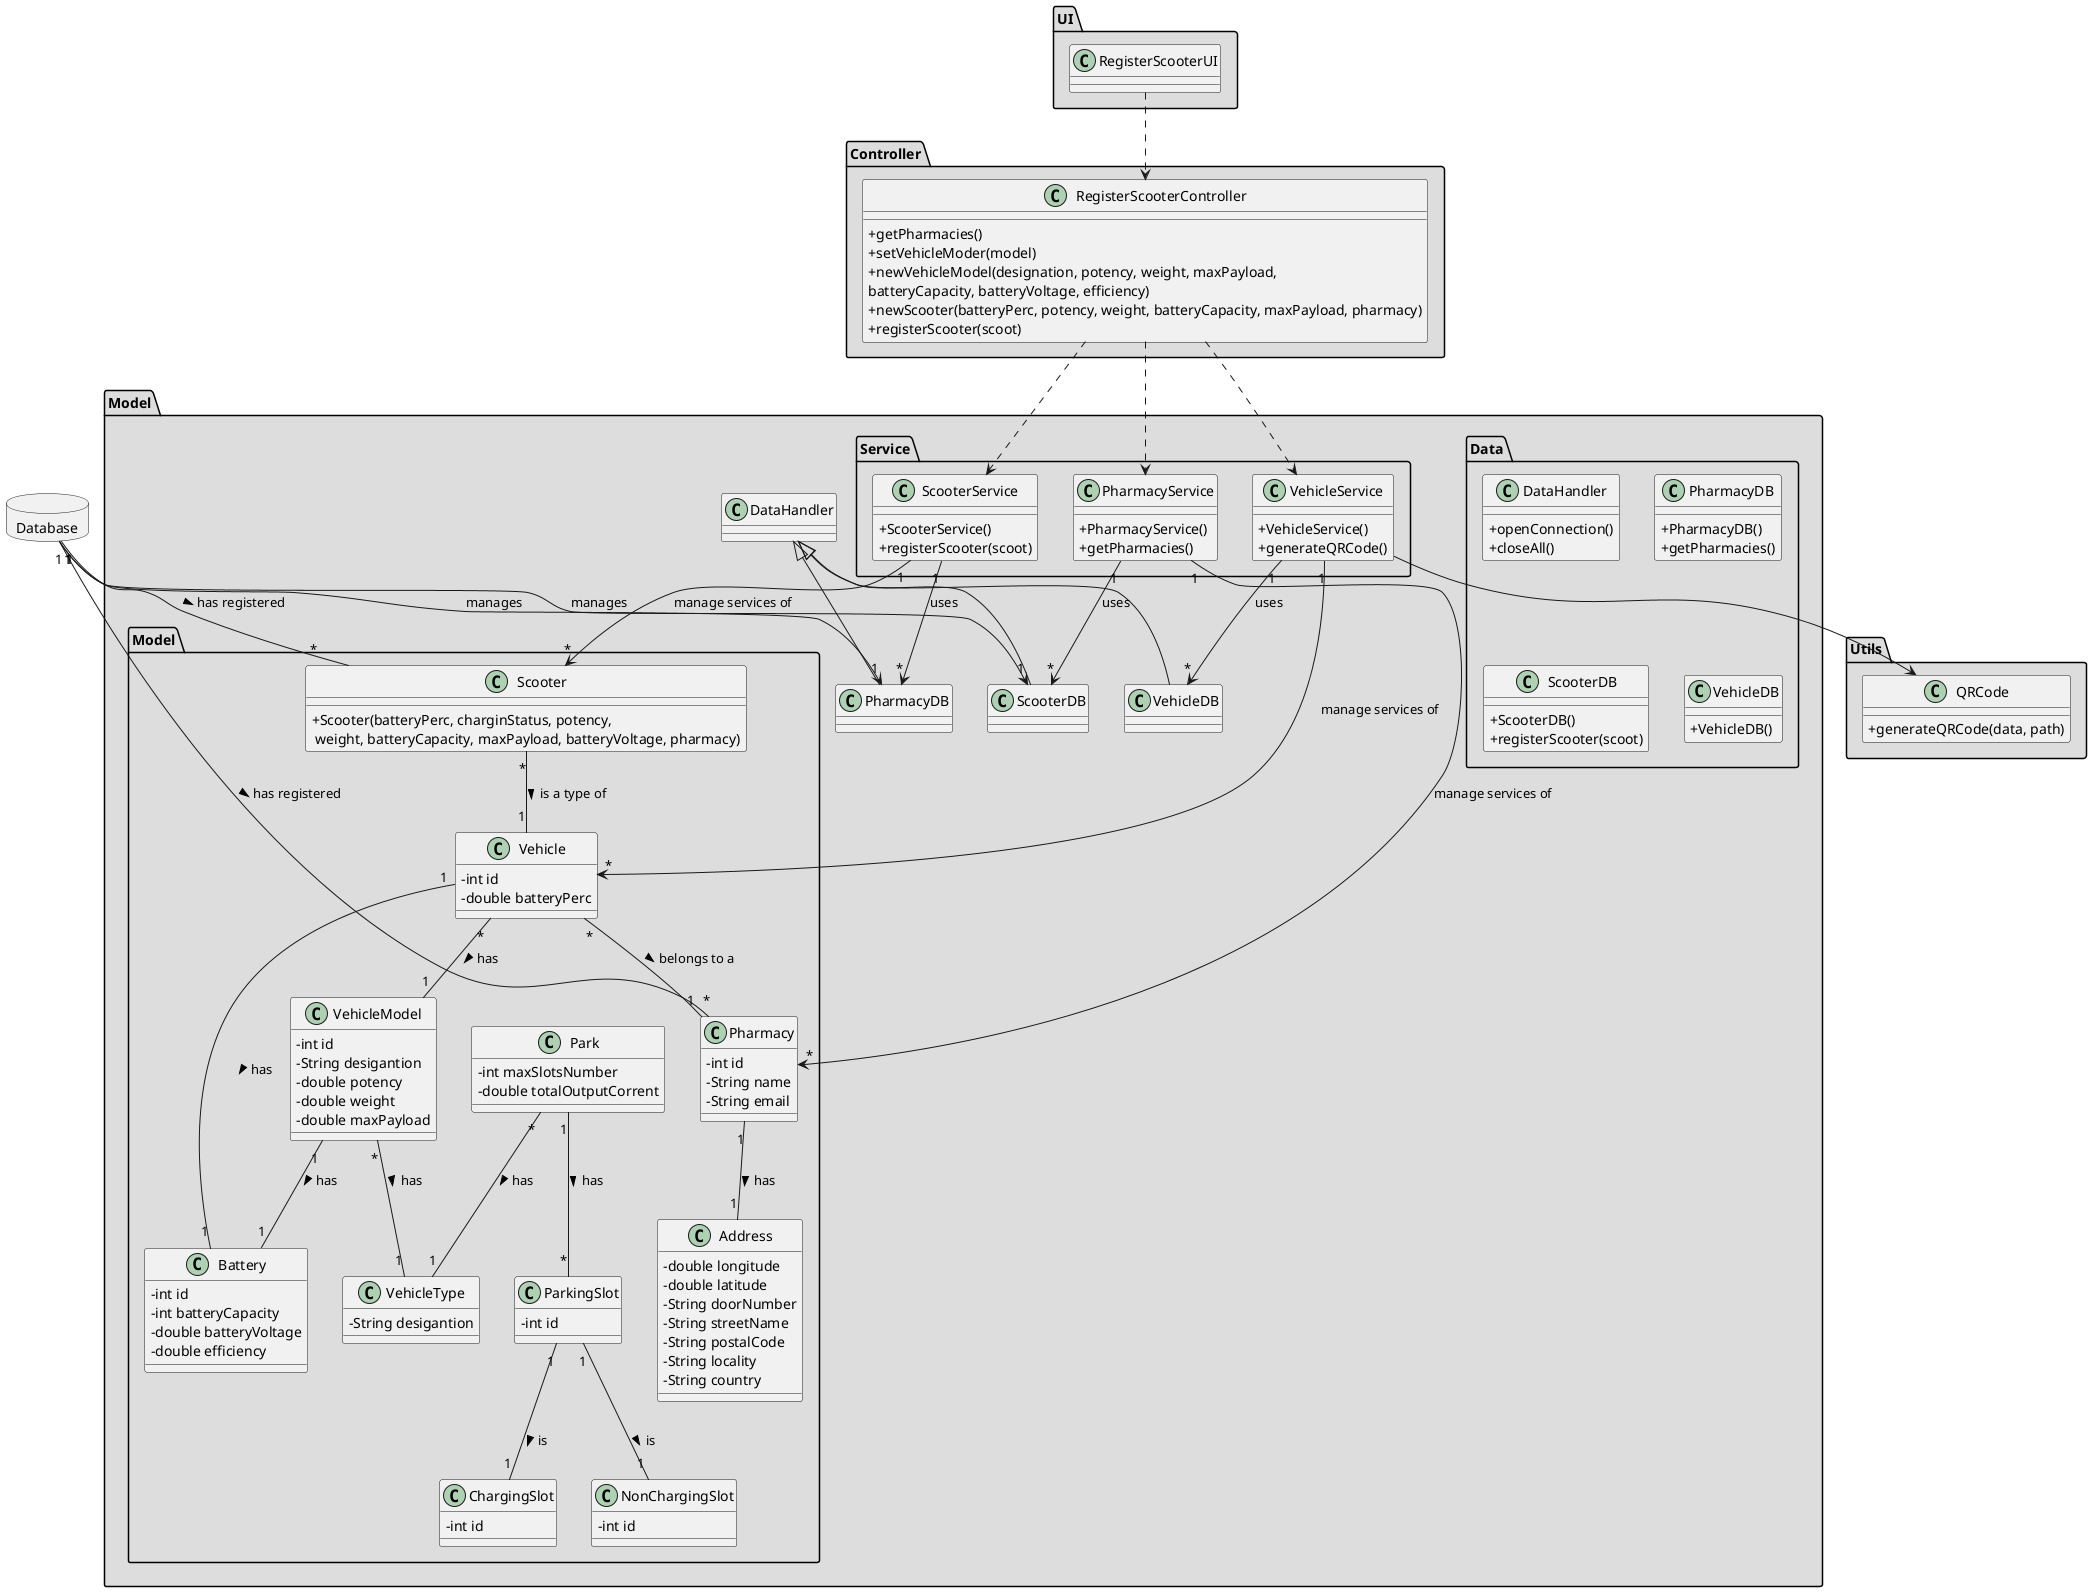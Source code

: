 @startuml
skinparam classAttributeIconSize 0

database Database {
}

package "UI" #DDDDDD {
class RegisterScooterUI{
}
}

package "Controller" #DDDDDD {
class RegisterScooterController{
+getPharmacies()
+setVehicleModer(model)
+newVehicleModel(designation, potency, weight, maxPayload,\nbatteryCapacity, batteryVoltage, efficiency)
+newScooter(batteryPerc, potency, weight, batteryCapacity, maxPayload, pharmacy)
+registerScooter(scoot)
}
}

package "Utils" #DDDDDD {
class QRCode{
+generateQRCode(data, path)
}
}

package "Model" #DDDDDD {
 package "Service" #DDDDDD {
  class PharmacyService{
      +PharmacyService()
      +getPharmacies()
  }

  class ScooterService{
      +ScooterService()
      +registerScooter(scoot)
   }

  class VehicleService{
      +VehicleService()
      +generateQRCode()
   }
}

package "Model" #DDDDDD {
class Park{
-   int maxSlotsNumber
-   double totalOutputCorrent
}

class ChargingSlot{
-   int id
}

class NonChargingSlot{
-   int id
}

class ParkingSlot{
-   int id
}

class Scooter{
+Scooter(batteryPerc, charginStatus, potency,\n weight, batteryCapacity, maxPayload, batteryVoltage, pharmacy)

}

class VehicleModel{
  -int id
  -String desigantion
  -double potency
  -double weight
  -double maxPayload
}

class VehicleType{
  -String desigantion
}

class Vehicle{
  -int id
  -double batteryPerc
}

class Battery{
  -int id
  -int batteryCapacity
  -double batteryVoltage
  -double efficiency
}

class Address{
  -double longitude
  -double latitude
  -String doorNumber
  -String streetName
  -String postalCode
  -String locality
  -String country
}

class Pharmacy {
  -int id
  -String name
  -String email
}
}


package "Data" #DDDDDD {
class DataHandler{
    +openConnection()
    +closeAll()
}
class PharmacyDB{
     +PharmacyDB()
     +getPharmacies()
 }

 class ScooterDB{
     +ScooterDB()
     +registerScooter(scoot)
  }

 class VehicleDB{
     +VehicleDB()
  }
}

class PharmacyDB extends DataHandler
class ScooterDB extends DataHandler
class VehicleDB extends DataHandler

RegisterScooterUI ..> RegisterScooterController
RegisterScooterController ..> PharmacyService
RegisterScooterController ..> ScooterService
RegisterScooterController ..> VehicleService

Database "1" --> "1" PharmacyDB : manages
Database "1" --> "1" ScooterDB : manages
ScooterService "1" --> "*" PharmacyDB : uses
PharmacyService "1" --> "*" ScooterDB : uses
VehicleService "1" --> "*" VehicleDB : uses
VehicleService "1" --> "*" Vehicle : manage services of
PharmacyService "1" --> "*" Pharmacy : manage services of
ScooterService "1" --> "*" Scooter : manage services of
VehicleService --> QRCode

Database "1" -- "*" Pharmacy : has registered >
Database "1" -- "*" Scooter : has registered >

Vehicle "1" -- "1" Battery : has >
Vehicle "*" -- "1" Pharmacy : belongs to a >
Scooter "*" -- "1" Vehicle : is a type of >
Vehicle "*" -- "1" VehicleModel : has >
Pharmacy "1" -- "1" Address : has >
Park "*" -- "1" VehicleType : has >
Park "1" -- "*" ParkingSlot : has >
ParkingSlot "1" -- "1" ChargingSlot : is >
ParkingSlot "1" -- "1" NonChargingSlot : is >
VehicleModel "1" -- "1" Battery : has >
VehicleModel "*" -- "1" VehicleType : has >

@enduml
